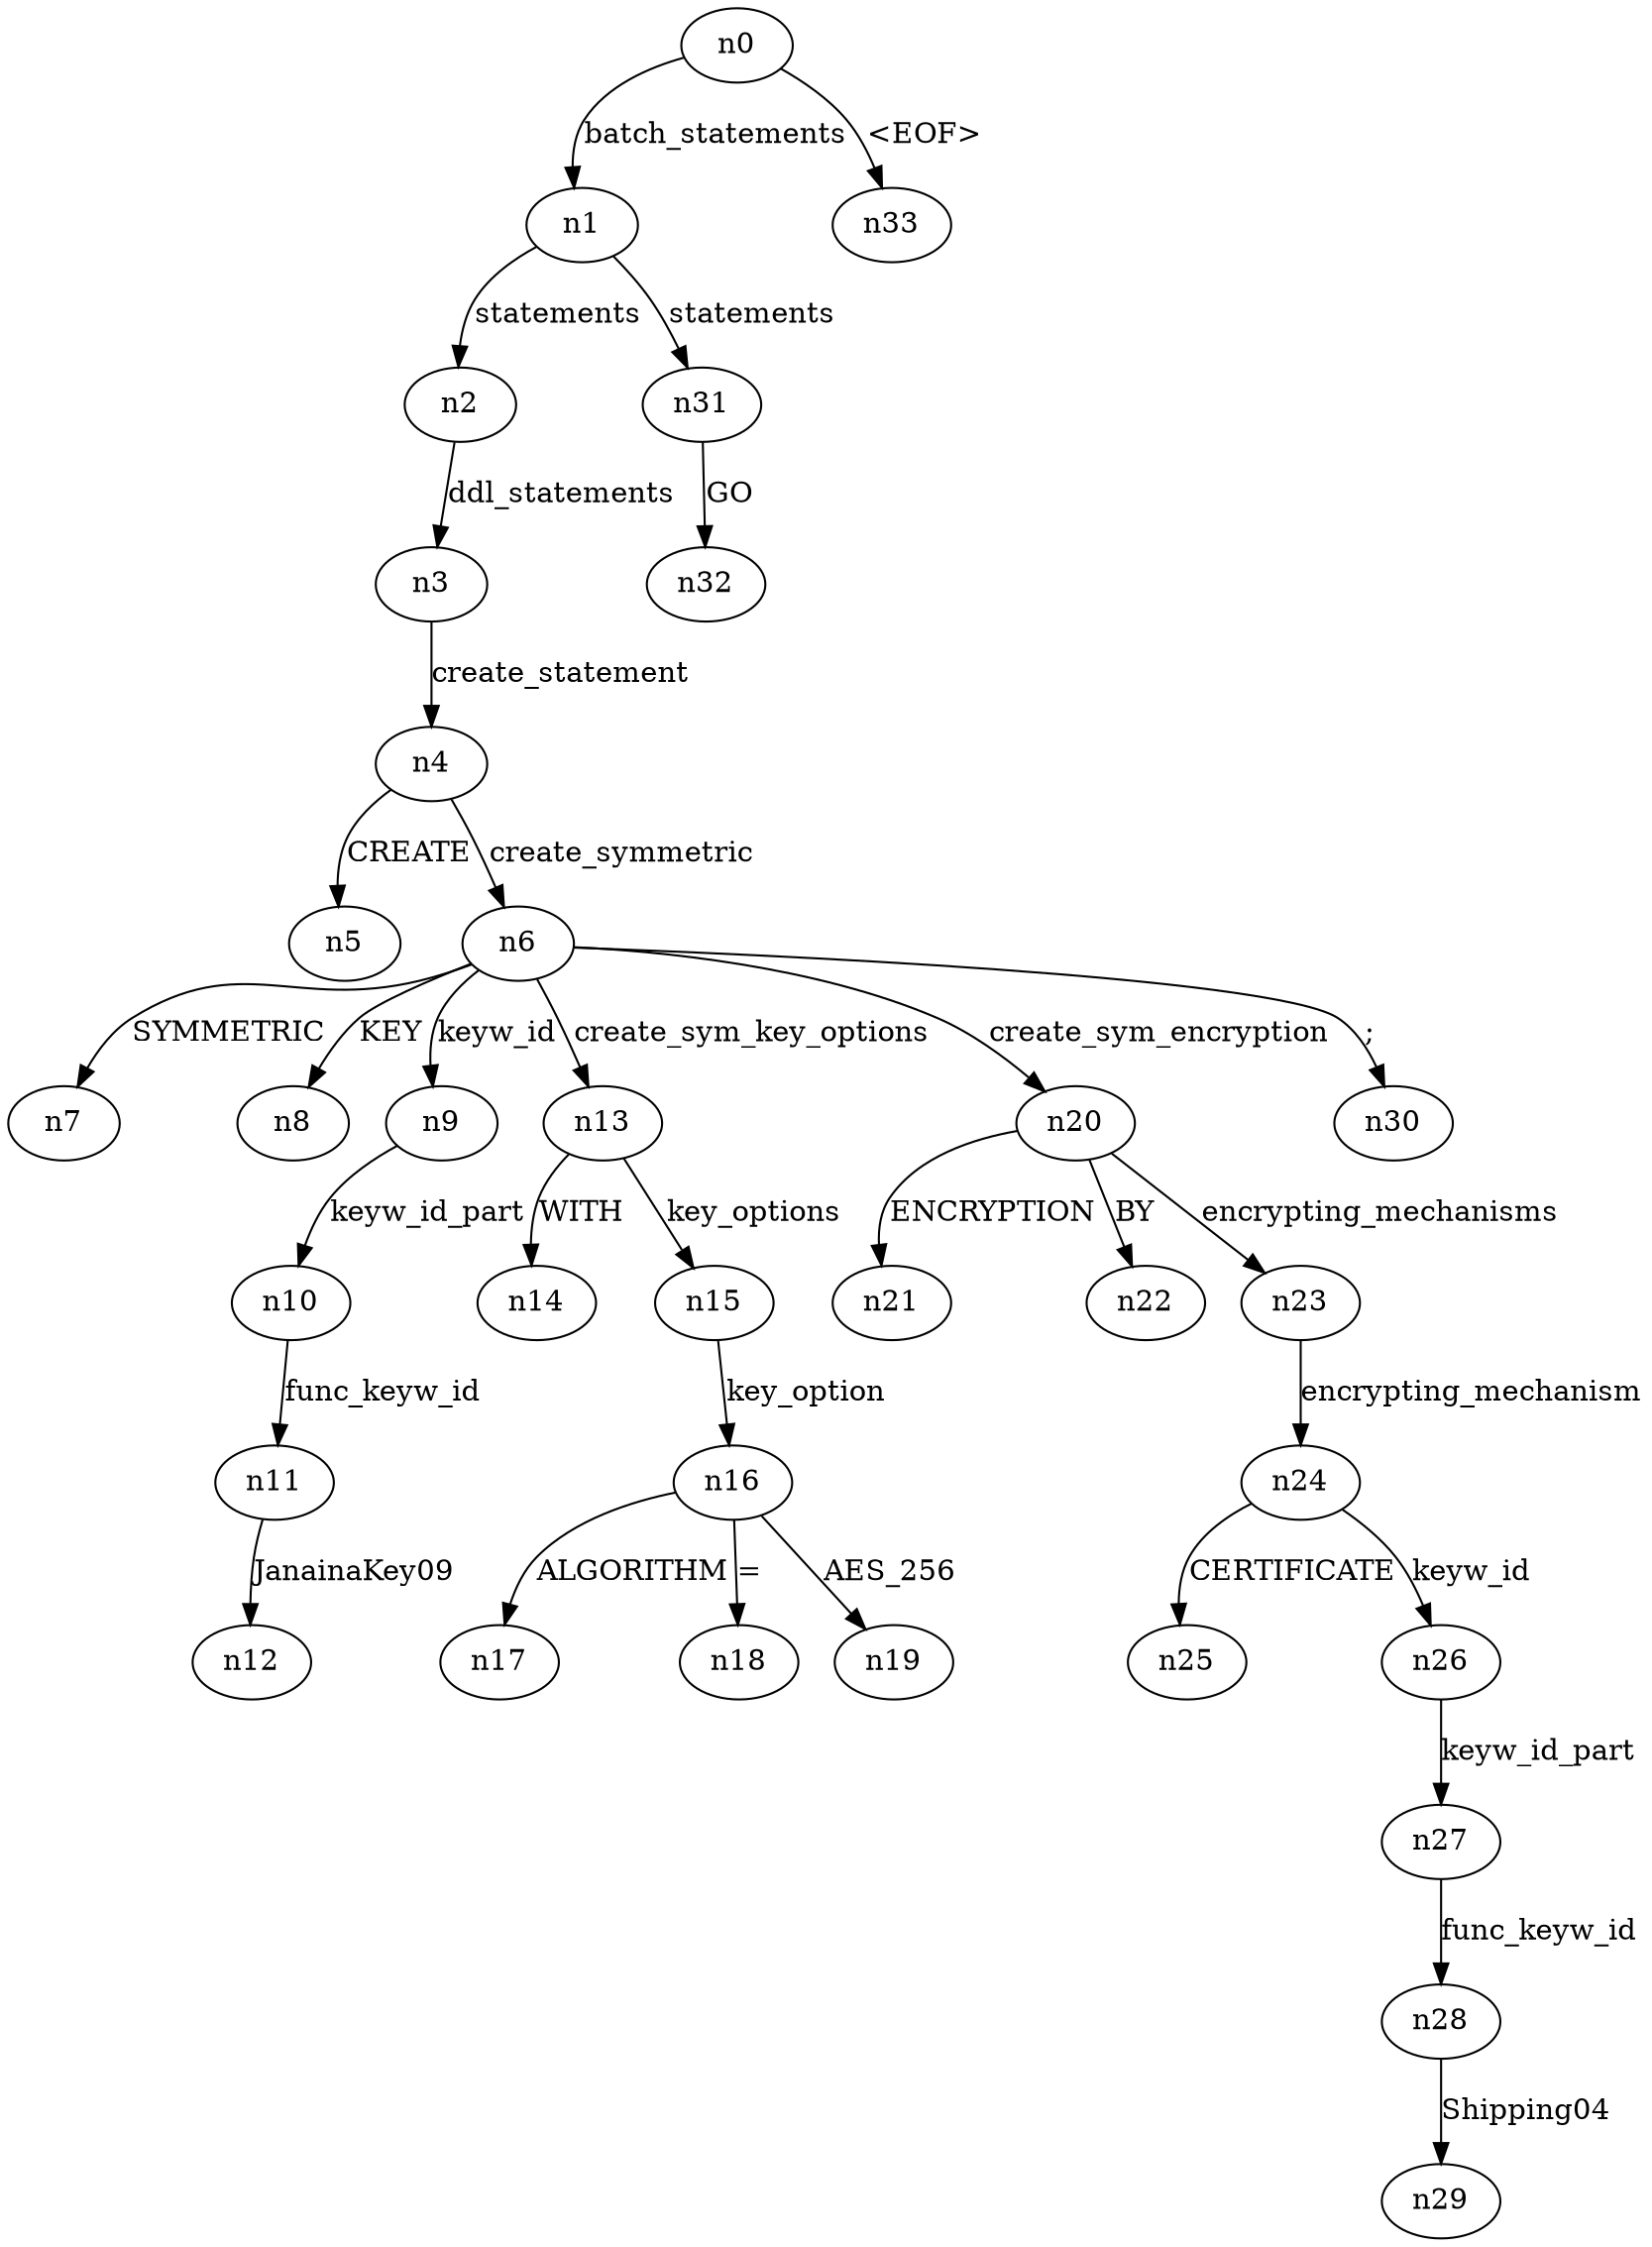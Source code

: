 digraph ParseTree {
  n0 -> n1 [label="batch_statements"];
  n1 -> n2 [label="statements"];
  n2 -> n3 [label="ddl_statements"];
  n3 -> n4 [label="create_statement"];
  n4 -> n5 [label="CREATE"];
  n4 -> n6 [label="create_symmetric"];
  n6 -> n7 [label="SYMMETRIC"];
  n6 -> n8 [label="KEY"];
  n6 -> n9 [label="keyw_id"];
  n9 -> n10 [label="keyw_id_part"];
  n10 -> n11 [label="func_keyw_id"];
  n11 -> n12 [label="JanainaKey09"];
  n6 -> n13 [label="create_sym_key_options"];
  n13 -> n14 [label="WITH"];
  n13 -> n15 [label="key_options"];
  n15 -> n16 [label="key_option"];
  n16 -> n17 [label="ALGORITHM"];
  n16 -> n18 [label="="];
  n16 -> n19 [label="AES_256"];
  n6 -> n20 [label="create_sym_encryption"];
  n20 -> n21 [label="ENCRYPTION"];
  n20 -> n22 [label="BY"];
  n20 -> n23 [label="encrypting_mechanisms"];
  n23 -> n24 [label="encrypting_mechanism"];
  n24 -> n25 [label="CERTIFICATE"];
  n24 -> n26 [label="keyw_id"];
  n26 -> n27 [label="keyw_id_part"];
  n27 -> n28 [label="func_keyw_id"];
  n28 -> n29 [label="Shipping04"];
  n6 -> n30 [label=";"];
  n1 -> n31 [label="statements"];
  n31 -> n32 [label="GO"];
  n0 -> n33 [label="<EOF>"];
}